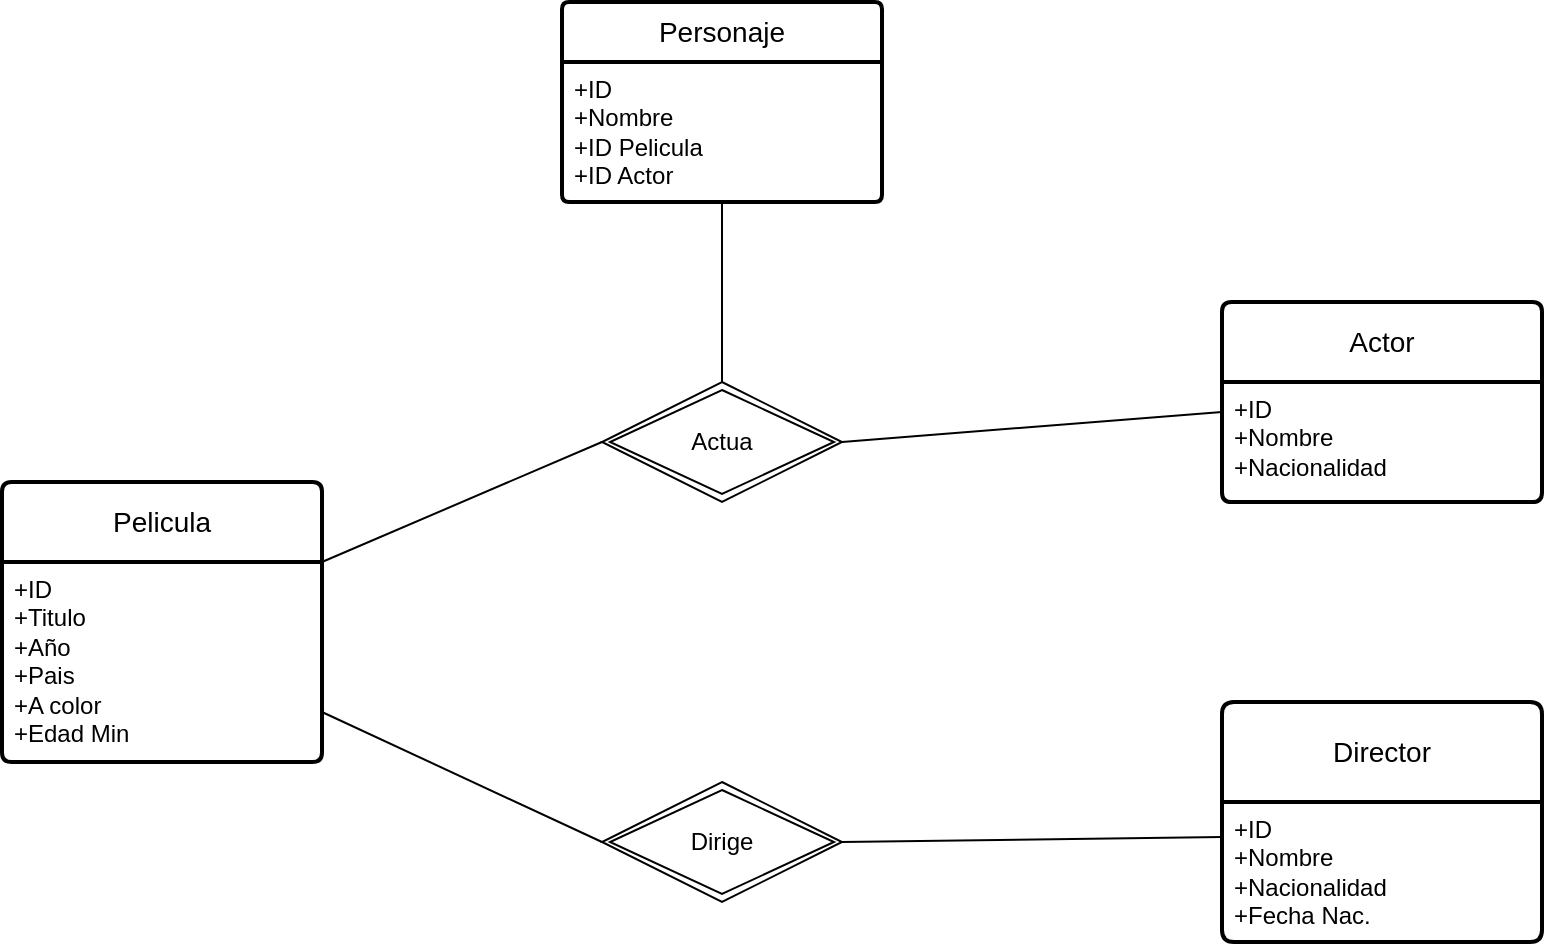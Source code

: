 <mxfile version="28.1.2">
  <diagram name="Página-1" id="7suGJeByBOEV3sX0ru4I">
    <mxGraphModel dx="983" dy="579" grid="1" gridSize="10" guides="1" tooltips="1" connect="1" arrows="1" fold="1" page="1" pageScale="1" pageWidth="1920" pageHeight="1200" math="0" shadow="0">
      <root>
        <mxCell id="0" />
        <mxCell id="1" parent="0" />
        <mxCell id="9A7N04sG40PU9WWPuPLv-1" value="Pelicula" style="swimlane;childLayout=stackLayout;horizontal=1;startSize=40;horizontalStack=0;rounded=1;fontSize=14;fontStyle=0;strokeWidth=2;resizeParent=0;resizeLast=1;shadow=0;dashed=0;align=center;arcSize=4;whiteSpace=wrap;html=1;" vertex="1" parent="1">
          <mxGeometry x="600" y="770" width="160" height="140" as="geometry" />
        </mxCell>
        <mxCell id="9A7N04sG40PU9WWPuPLv-2" value="&lt;div&gt;+ID&lt;/div&gt;+Titulo&lt;div&gt;+Año&lt;br&gt;+Pais&lt;/div&gt;&lt;div&gt;+A color&lt;/div&gt;&lt;div&gt;+Edad Min&lt;/div&gt;&lt;div&gt;&lt;br&gt;&lt;/div&gt;" style="align=left;strokeColor=none;fillColor=none;spacingLeft=4;spacingRight=4;fontSize=12;verticalAlign=top;resizable=0;rotatable=0;part=1;html=1;whiteSpace=wrap;" vertex="1" parent="9A7N04sG40PU9WWPuPLv-1">
          <mxGeometry y="40" width="160" height="100" as="geometry" />
        </mxCell>
        <mxCell id="9A7N04sG40PU9WWPuPLv-11" style="edgeStyle=orthogonalEdgeStyle;rounded=0;orthogonalLoop=1;jettySize=auto;html=1;exitX=0.5;exitY=1;exitDx=0;exitDy=0;" edge="1" parent="9A7N04sG40PU9WWPuPLv-1" source="9A7N04sG40PU9WWPuPLv-2" target="9A7N04sG40PU9WWPuPLv-2">
          <mxGeometry relative="1" as="geometry" />
        </mxCell>
        <mxCell id="9A7N04sG40PU9WWPuPLv-3" value="Actor" style="swimlane;childLayout=stackLayout;horizontal=1;startSize=40;horizontalStack=0;rounded=1;fontSize=14;fontStyle=0;strokeWidth=2;resizeParent=0;resizeLast=1;shadow=0;dashed=0;align=center;arcSize=4;whiteSpace=wrap;html=1;" vertex="1" parent="1">
          <mxGeometry x="1210" y="680" width="160" height="100" as="geometry" />
        </mxCell>
        <mxCell id="9A7N04sG40PU9WWPuPLv-4" value="+ID&lt;br&gt;+Nombre&lt;br&gt;+Nacionalidad&lt;div&gt;&lt;br/&gt;&lt;/div&gt;" style="align=left;strokeColor=none;fillColor=none;spacingLeft=4;spacingRight=4;fontSize=12;verticalAlign=top;resizable=0;rotatable=0;part=1;html=1;whiteSpace=wrap;" vertex="1" parent="9A7N04sG40PU9WWPuPLv-3">
          <mxGeometry y="40" width="160" height="60" as="geometry" />
        </mxCell>
        <mxCell id="9A7N04sG40PU9WWPuPLv-5" value="Director" style="swimlane;childLayout=stackLayout;horizontal=1;startSize=50;horizontalStack=0;rounded=1;fontSize=14;fontStyle=0;strokeWidth=2;resizeParent=0;resizeLast=1;shadow=0;dashed=0;align=center;arcSize=4;whiteSpace=wrap;html=1;" vertex="1" parent="1">
          <mxGeometry x="1210" y="880" width="160" height="120" as="geometry" />
        </mxCell>
        <mxCell id="9A7N04sG40PU9WWPuPLv-6" value="+ID&lt;br&gt;+Nombre&lt;br&gt;+Nacionalidad&lt;br&gt;+Fecha Nac." style="align=left;strokeColor=none;fillColor=none;spacingLeft=4;spacingRight=4;fontSize=12;verticalAlign=top;resizable=0;rotatable=0;part=1;html=1;whiteSpace=wrap;" vertex="1" parent="9A7N04sG40PU9WWPuPLv-5">
          <mxGeometry y="50" width="160" height="70" as="geometry" />
        </mxCell>
        <mxCell id="9A7N04sG40PU9WWPuPLv-7" value="Actua" style="shape=rhombus;double=1;perimeter=rhombusPerimeter;whiteSpace=wrap;html=1;align=center;" vertex="1" parent="1">
          <mxGeometry x="900" y="720" width="120" height="60" as="geometry" />
        </mxCell>
        <mxCell id="9A7N04sG40PU9WWPuPLv-8" value="Dirige" style="shape=rhombus;double=1;perimeter=rhombusPerimeter;whiteSpace=wrap;html=1;align=center;" vertex="1" parent="1">
          <mxGeometry x="900" y="920" width="120" height="60" as="geometry" />
        </mxCell>
        <mxCell id="9A7N04sG40PU9WWPuPLv-13" value="" style="endArrow=none;html=1;rounded=0;entryX=0;entryY=0.25;entryDx=0;entryDy=0;exitX=1;exitY=0.5;exitDx=0;exitDy=0;" edge="1" parent="1" source="9A7N04sG40PU9WWPuPLv-8" target="9A7N04sG40PU9WWPuPLv-6">
          <mxGeometry width="50" height="50" relative="1" as="geometry">
            <mxPoint x="900" y="940" as="sourcePoint" />
            <mxPoint x="950" y="890" as="targetPoint" />
          </mxGeometry>
        </mxCell>
        <mxCell id="9A7N04sG40PU9WWPuPLv-14" value="" style="endArrow=none;html=1;rounded=0;entryX=0;entryY=0.25;entryDx=0;entryDy=0;exitX=1;exitY=0.5;exitDx=0;exitDy=0;" edge="1" parent="1" source="9A7N04sG40PU9WWPuPLv-7" target="9A7N04sG40PU9WWPuPLv-4">
          <mxGeometry width="50" height="50" relative="1" as="geometry">
            <mxPoint x="1090" y="660" as="sourcePoint" />
            <mxPoint x="1300" y="728" as="targetPoint" />
          </mxGeometry>
        </mxCell>
        <mxCell id="9A7N04sG40PU9WWPuPLv-15" value="" style="endArrow=none;html=1;rounded=0;exitX=1;exitY=0;exitDx=0;exitDy=0;entryX=0;entryY=0.5;entryDx=0;entryDy=0;" edge="1" parent="1" source="9A7N04sG40PU9WWPuPLv-2" target="9A7N04sG40PU9WWPuPLv-7">
          <mxGeometry width="50" height="50" relative="1" as="geometry">
            <mxPoint x="930" y="700" as="sourcePoint" />
            <mxPoint x="980" y="650" as="targetPoint" />
          </mxGeometry>
        </mxCell>
        <mxCell id="9A7N04sG40PU9WWPuPLv-16" value="" style="endArrow=none;html=1;rounded=0;exitX=1;exitY=0.75;exitDx=0;exitDy=0;entryX=0;entryY=0.5;entryDx=0;entryDy=0;" edge="1" parent="1" source="9A7N04sG40PU9WWPuPLv-2" target="9A7N04sG40PU9WWPuPLv-8">
          <mxGeometry width="50" height="50" relative="1" as="geometry">
            <mxPoint x="930" y="700" as="sourcePoint" />
            <mxPoint x="980" y="650" as="targetPoint" />
          </mxGeometry>
        </mxCell>
        <mxCell id="9A7N04sG40PU9WWPuPLv-17" value="Personaje" style="swimlane;childLayout=stackLayout;horizontal=1;startSize=30;horizontalStack=0;rounded=1;fontSize=14;fontStyle=0;strokeWidth=2;resizeParent=0;resizeLast=1;shadow=0;dashed=0;align=center;arcSize=4;whiteSpace=wrap;html=1;" vertex="1" parent="1">
          <mxGeometry x="880" y="530" width="160" height="100" as="geometry" />
        </mxCell>
        <mxCell id="9A7N04sG40PU9WWPuPLv-18" value="+ID&lt;br&gt;+Nombre&lt;br&gt;+ID Pelicula&lt;br&gt;+ID Actor" style="align=left;strokeColor=none;fillColor=none;spacingLeft=4;spacingRight=4;fontSize=12;verticalAlign=top;resizable=0;rotatable=0;part=1;html=1;whiteSpace=wrap;" vertex="1" parent="9A7N04sG40PU9WWPuPLv-17">
          <mxGeometry y="30" width="160" height="70" as="geometry" />
        </mxCell>
        <mxCell id="9A7N04sG40PU9WWPuPLv-19" value="" style="endArrow=none;html=1;rounded=0;exitX=0.5;exitY=0;exitDx=0;exitDy=0;entryX=0.5;entryY=1;entryDx=0;entryDy=0;" edge="1" parent="1" source="9A7N04sG40PU9WWPuPLv-7" target="9A7N04sG40PU9WWPuPLv-18">
          <mxGeometry width="50" height="50" relative="1" as="geometry">
            <mxPoint x="920" y="650" as="sourcePoint" />
            <mxPoint x="970" y="600" as="targetPoint" />
          </mxGeometry>
        </mxCell>
      </root>
    </mxGraphModel>
  </diagram>
</mxfile>
